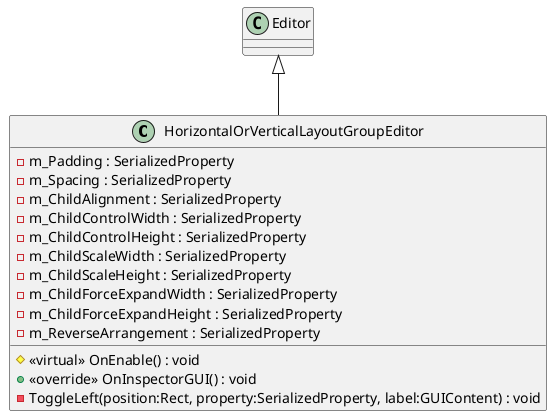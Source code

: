 @startuml
class HorizontalOrVerticalLayoutGroupEditor {
    - m_Padding : SerializedProperty
    - m_Spacing : SerializedProperty
    - m_ChildAlignment : SerializedProperty
    - m_ChildControlWidth : SerializedProperty
    - m_ChildControlHeight : SerializedProperty
    - m_ChildScaleWidth : SerializedProperty
    - m_ChildScaleHeight : SerializedProperty
    - m_ChildForceExpandWidth : SerializedProperty
    - m_ChildForceExpandHeight : SerializedProperty
    - m_ReverseArrangement : SerializedProperty
    # <<virtual>> OnEnable() : void
    + <<override>> OnInspectorGUI() : void
    - ToggleLeft(position:Rect, property:SerializedProperty, label:GUIContent) : void
}
Editor <|-- HorizontalOrVerticalLayoutGroupEditor
@enduml
